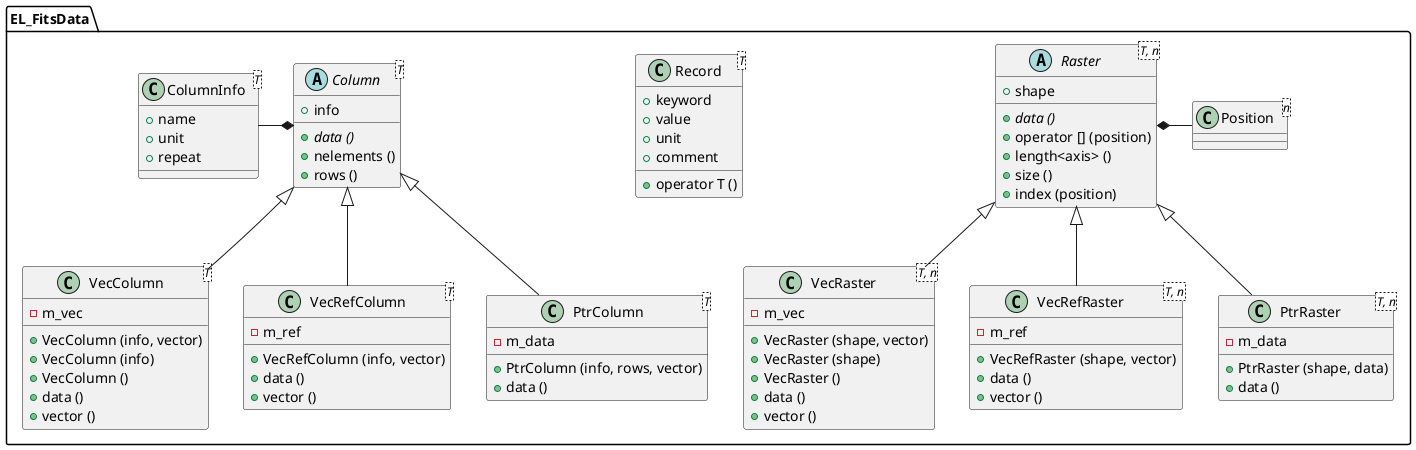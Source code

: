 @startuml

package EL_FitsData {

Raster <|-- VecRaster
Raster <|-- VecRefRaster
Raster <|-- PtrRaster
Raster *- Position

Record -[hidden] Record

Column <|-- VecColumn
Column <|-- VecRefColumn
Column <|-- PtrColumn
ColumnInfo -* Column

class Position<n> {
}

abstract class Raster<T, n> {
+ shape
+ {abstract} data ()
+ operator [] (position)
+ length<axis> ()
+ size ()
+ index (position)
}

class VecRaster<T, n> {
- m_vec
+ VecRaster (shape, vector)
+ VecRaster (shape)
+ VecRaster ()
+ data ()
+ vector ()
}

class VecRefRaster<T, n> {
- m_ref
+ VecRefRaster (shape, vector)
+ data ()
+ vector ()
}

class PtrRaster<T, n> {
- m_data
+ PtrRaster (shape, data)
+ data ()
}

class Record<T> {
+ keyword
+ value
+ unit
+ comment
+ operator T ()
}

class ColumnInfo<T> {
+ name
+ unit
+ repeat
}

abstract class Column<T> {
+ info
+ {abstract} data ()
+ nelements ()
+ rows ()
}

class VecColumn<T> {
- m_vec
+ VecColumn (info, vector)
+ VecColumn (info)
+ VecColumn ()
+ data ()
+ vector ()
}

class VecRefColumn<T> {
- m_ref
+ VecRefColumn (info, vector)
+ data ()
+ vector ()
}

class PtrColumn<T> {
- m_data
+ PtrColumn (info, rows, vector)
+ data ()
}

}

@enduml
